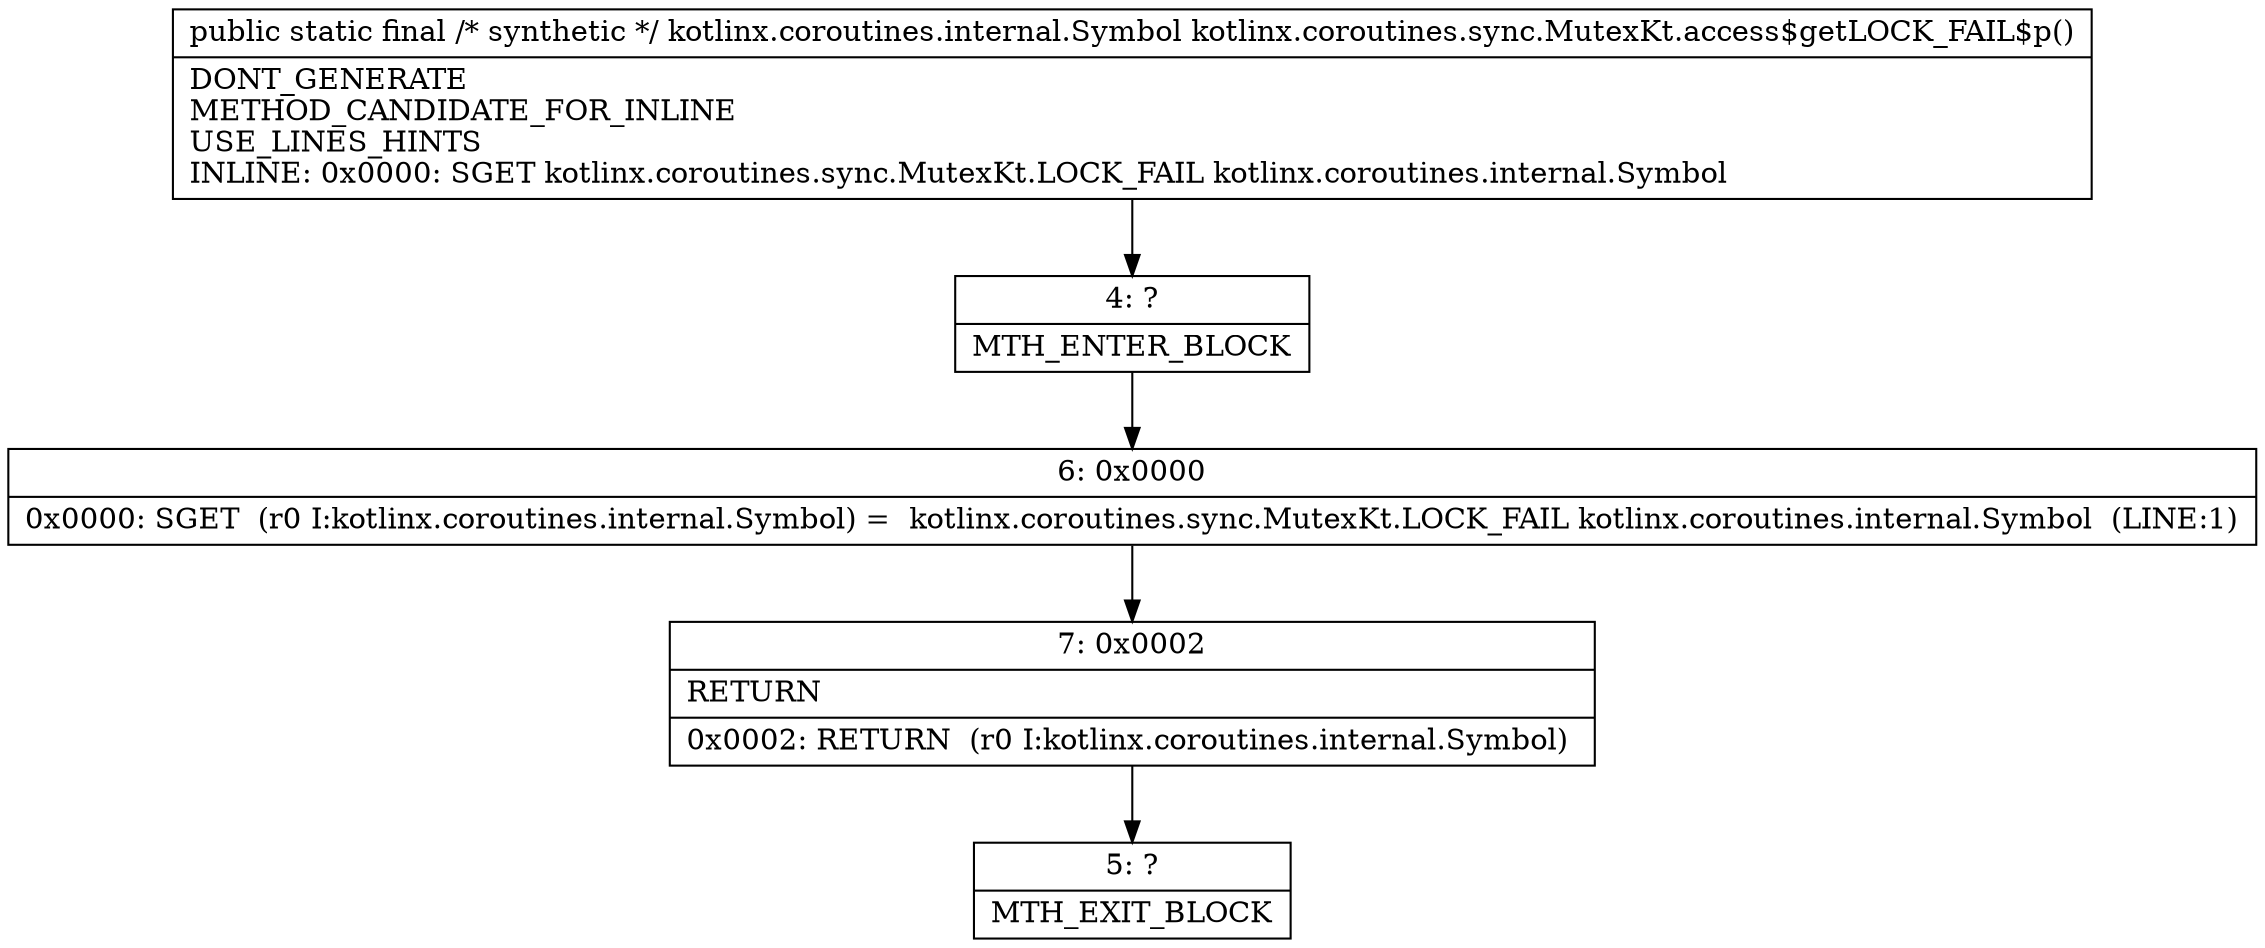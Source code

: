 digraph "CFG forkotlinx.coroutines.sync.MutexKt.access$getLOCK_FAIL$p()Lkotlinx\/coroutines\/internal\/Symbol;" {
Node_4 [shape=record,label="{4\:\ ?|MTH_ENTER_BLOCK\l}"];
Node_6 [shape=record,label="{6\:\ 0x0000|0x0000: SGET  (r0 I:kotlinx.coroutines.internal.Symbol) =  kotlinx.coroutines.sync.MutexKt.LOCK_FAIL kotlinx.coroutines.internal.Symbol  (LINE:1)\l}"];
Node_7 [shape=record,label="{7\:\ 0x0002|RETURN\l|0x0002: RETURN  (r0 I:kotlinx.coroutines.internal.Symbol) \l}"];
Node_5 [shape=record,label="{5\:\ ?|MTH_EXIT_BLOCK\l}"];
MethodNode[shape=record,label="{public static final \/* synthetic *\/ kotlinx.coroutines.internal.Symbol kotlinx.coroutines.sync.MutexKt.access$getLOCK_FAIL$p()  | DONT_GENERATE\lMETHOD_CANDIDATE_FOR_INLINE\lUSE_LINES_HINTS\lINLINE: 0x0000: SGET   kotlinx.coroutines.sync.MutexKt.LOCK_FAIL kotlinx.coroutines.internal.Symbol\l}"];
MethodNode -> Node_4;Node_4 -> Node_6;
Node_6 -> Node_7;
Node_7 -> Node_5;
}

